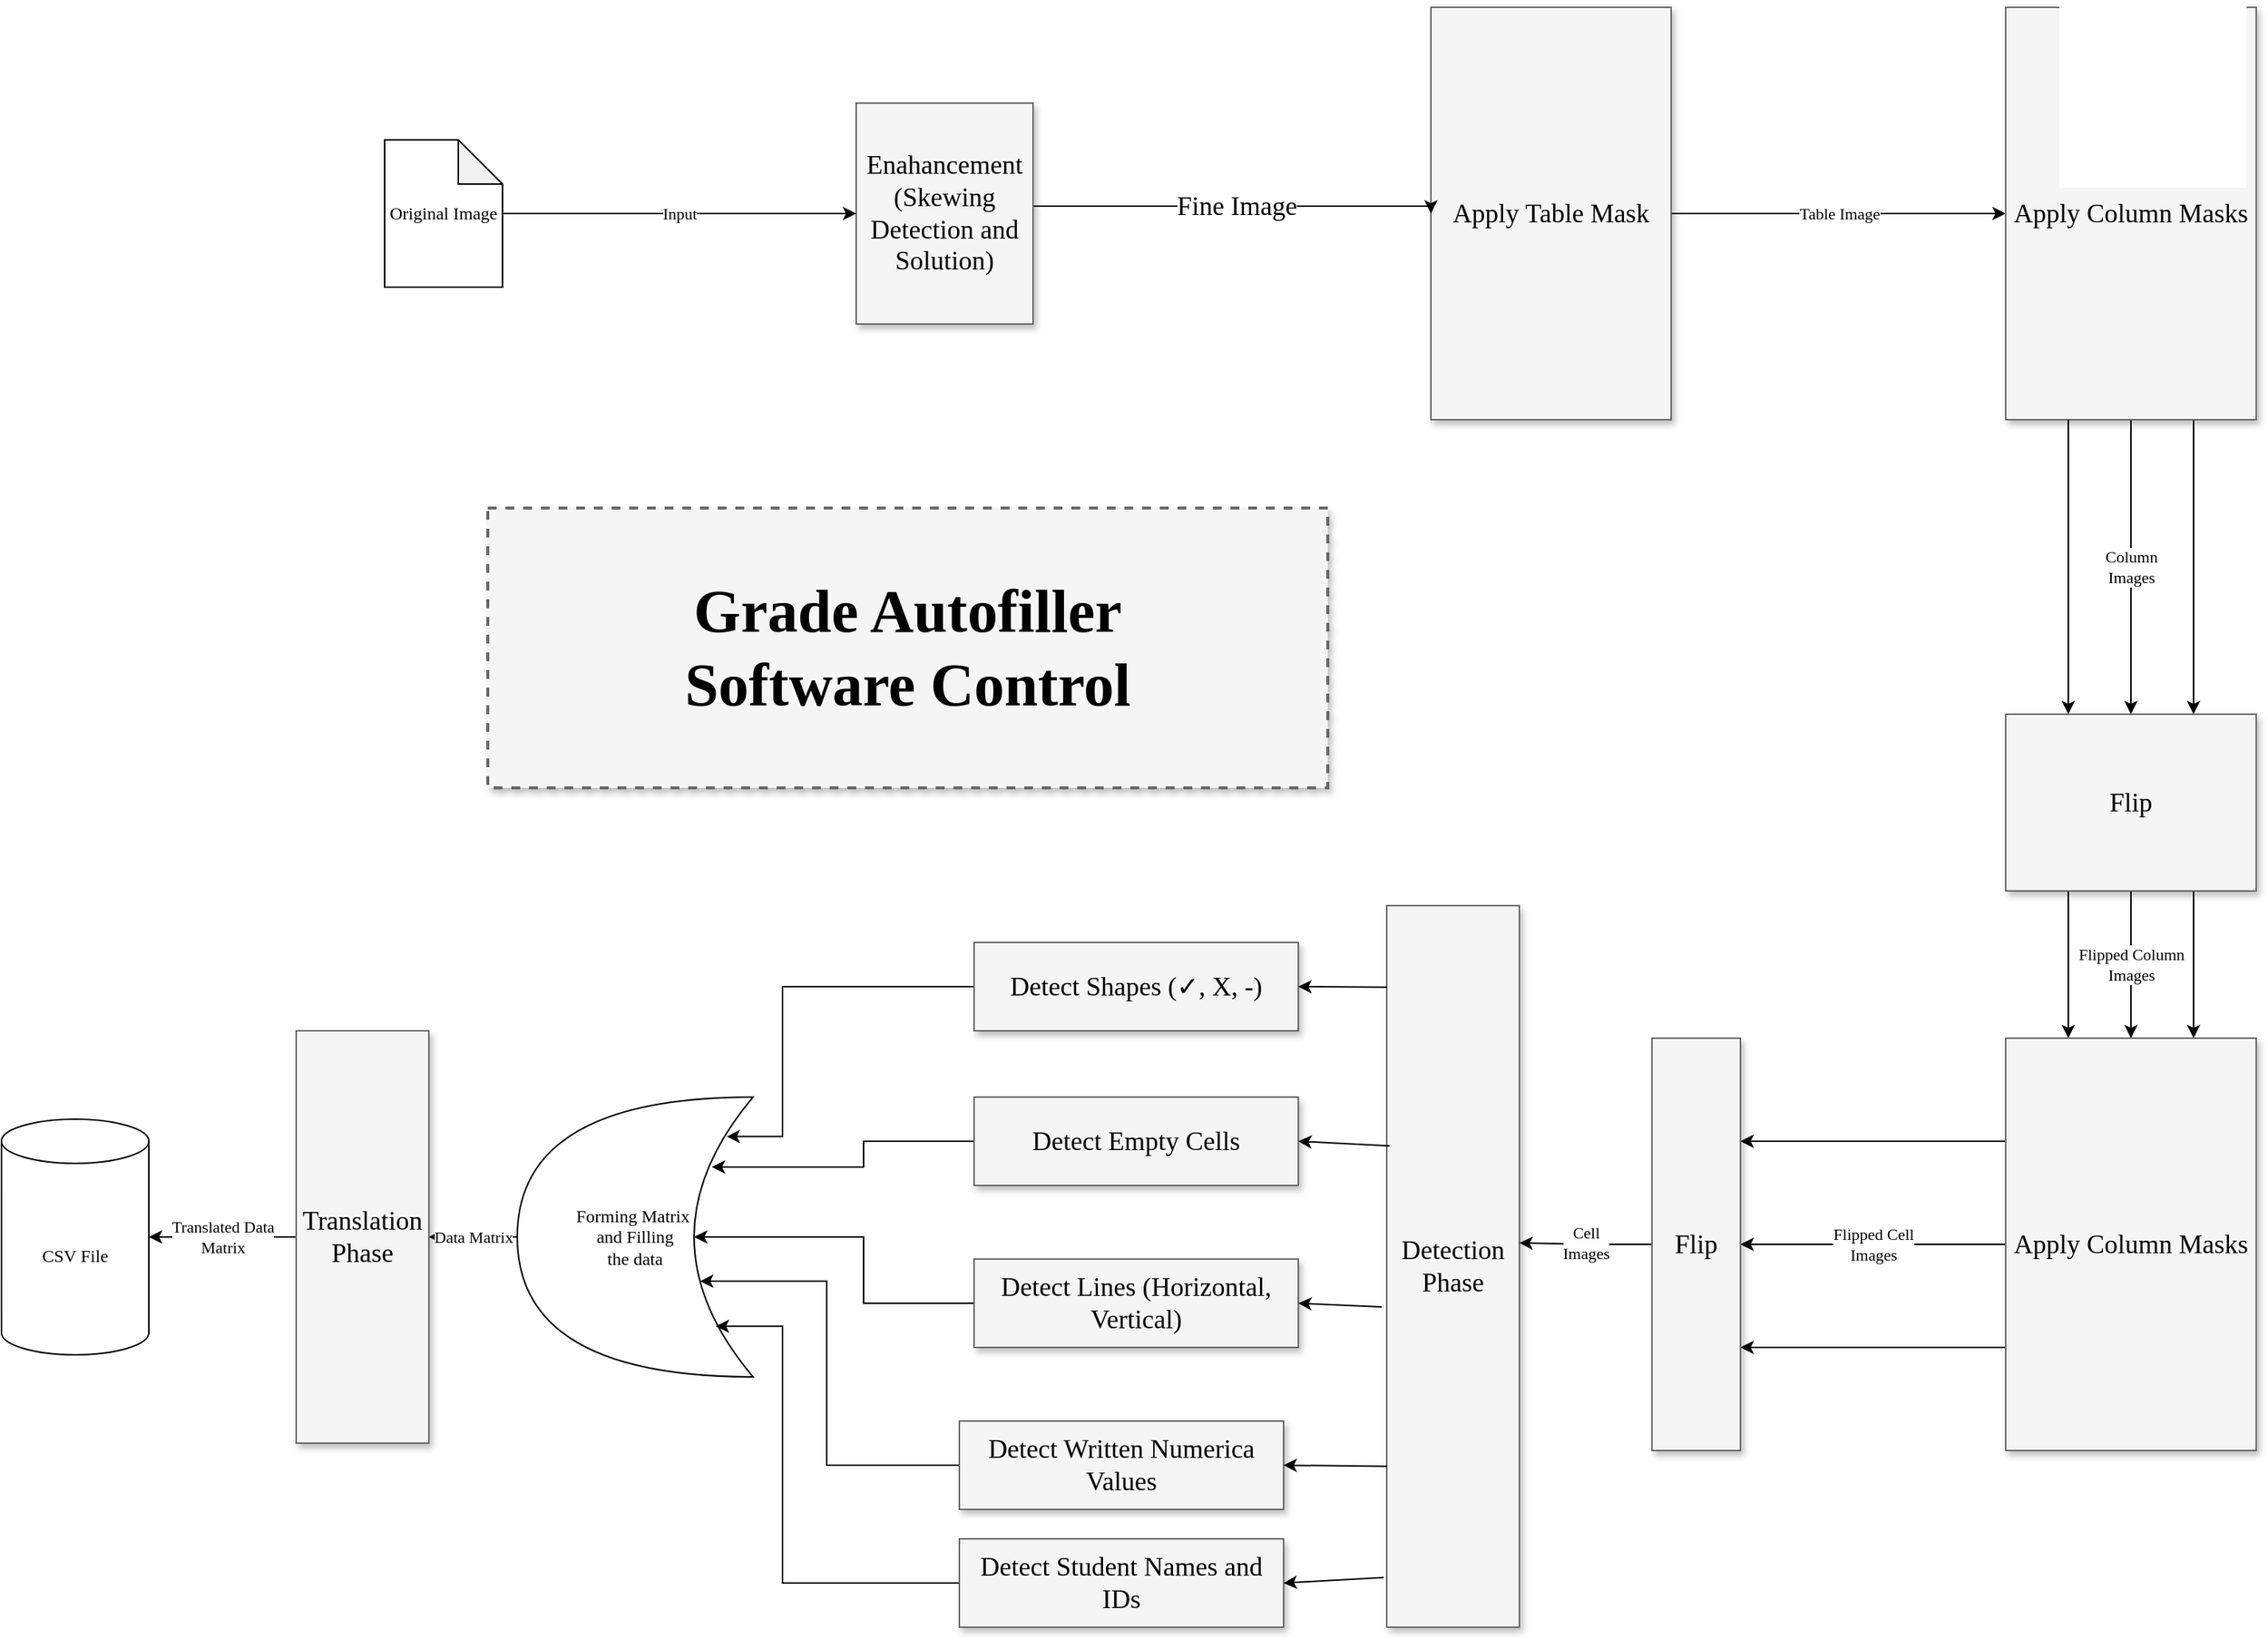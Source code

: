 <mxfile version="20.3.0" type="device"><diagram name="Page-1" id="90a13364-a465-7bf4-72fc-28e22215d7a0"><mxGraphModel dx="1730" dy="1068" grid="1" gridSize="10" guides="1" tooltips="1" connect="1" arrows="1" fold="1" page="1" pageScale="1.5" pageWidth="1169" pageHeight="826" background="none" math="0" shadow="0"><root><mxCell id="0" style=";html=1;"/><mxCell id="1" style=";html=1;" parent="0"/><mxCell id="3a17f1ce550125da-1" value="&lt;font style=&quot;font-size: 41px;&quot;&gt;&lt;b&gt;Grade Autofiller&lt;br&gt;Software Control&lt;/b&gt;&lt;/font&gt;" style="whiteSpace=wrap;html=1;shadow=1;fontSize=20;fillColor=#f5f5f5;strokeColor=#666666;strokeWidth=2;dashed=1;fontFamily=Times New Roman;" parent="1" vertex="1"><mxGeometry x="450" y="430" width="570" height="190" as="geometry"/></mxCell><mxCell id="bZXrbVjtQJRBYidXHTxg-7" value="Table Image" style="edgeStyle=orthogonalEdgeStyle;rounded=0;orthogonalLoop=1;jettySize=auto;html=1;fontFamily=Times New Roman;" edge="1" parent="1" source="3a17f1ce550125da-2" target="bZXrbVjtQJRBYidXHTxg-6"><mxGeometry relative="1" as="geometry"/></mxCell><mxCell id="3a17f1ce550125da-2" value="Apply Table Mask" style="whiteSpace=wrap;html=1;shadow=1;fontSize=18;fillColor=#f5f5f5;strokeColor=#666666;fontFamily=Times New Roman;" parent="1" vertex="1"><mxGeometry x="1090" y="90" width="163" height="280" as="geometry"/></mxCell><mxCell id="bZXrbVjtQJRBYidXHTxg-10" value="Flipped Column&lt;br&gt;Images" style="edgeStyle=orthogonalEdgeStyle;rounded=0;orthogonalLoop=1;jettySize=auto;html=1;fontFamily=Times New Roman;" edge="1" parent="1" source="3a17f1ce550125da-4" target="bZXrbVjtQJRBYidXHTxg-9"><mxGeometry relative="1" as="geometry"/></mxCell><mxCell id="bZXrbVjtQJRBYidXHTxg-56" style="edgeStyle=orthogonalEdgeStyle;rounded=0;orthogonalLoop=1;jettySize=auto;html=1;exitX=1;exitY=0.75;exitDx=0;exitDy=0;entryX=0.25;entryY=0;entryDx=0;entryDy=0;fontFamily=Times New Roman;" edge="1" parent="1" source="3a17f1ce550125da-4" target="bZXrbVjtQJRBYidXHTxg-9"><mxGeometry relative="1" as="geometry"/></mxCell><mxCell id="bZXrbVjtQJRBYidXHTxg-57" style="edgeStyle=orthogonalEdgeStyle;rounded=0;orthogonalLoop=1;jettySize=auto;html=1;exitX=1;exitY=0.25;exitDx=0;exitDy=0;entryX=0.75;entryY=0;entryDx=0;entryDy=0;fontFamily=Times New Roman;" edge="1" parent="1" source="3a17f1ce550125da-4" target="bZXrbVjtQJRBYidXHTxg-9"><mxGeometry relative="1" as="geometry"/></mxCell><mxCell id="3a17f1ce550125da-4" value="Flip" style="whiteSpace=wrap;html=1;shadow=1;fontSize=18;fillColor=#f5f5f5;strokeColor=#666666;direction=south;fontFamily=Times New Roman;" parent="1" vertex="1"><mxGeometry x="1480" y="570" width="170" height="120" as="geometry"/></mxCell><mxCell id="3a17f1ce550125da-20" value="Fine Image" style="edgeStyle=elbowEdgeStyle;rounded=0;html=1;startArrow=none;startFill=0;jettySize=auto;orthogonalLoop=1;fontSize=18;elbow=vertical;entryX=0;entryY=0.5;entryDx=0;entryDy=0;fontFamily=Times New Roman;" parent="1" source="3a17f1ce550125da-8" target="3a17f1ce550125da-2" edge="1"><mxGeometry relative="1" as="geometry"><Array as="points"><mxPoint x="877" y="225"/></Array><mxPoint x="907" y="225.0" as="targetPoint"/></mxGeometry></mxCell><mxCell id="3a17f1ce550125da-8" value="Enahancement&lt;br&gt;(Skewing Detection and Solution)" style="whiteSpace=wrap;html=1;shadow=1;fontSize=18;fillColor=#f5f5f5;strokeColor=#666666;fontFamily=Times New Roman;" parent="1" vertex="1"><mxGeometry x="700" y="155" width="120" height="150" as="geometry"/></mxCell><mxCell id="3a17f1ce550125da-10" value="Detection&lt;br&gt;Phase" style="whiteSpace=wrap;html=1;shadow=1;fontSize=18;fillColor=#f5f5f5;strokeColor=#666666;direction=south;fontFamily=Times New Roman;" parent="1" vertex="1"><mxGeometry x="1060" y="700" width="90" height="490" as="geometry"/></mxCell><mxCell id="bZXrbVjtQJRBYidXHTxg-3" value="Input" style="edgeStyle=orthogonalEdgeStyle;rounded=0;orthogonalLoop=1;jettySize=auto;html=1;entryX=0;entryY=0.5;entryDx=0;entryDy=0;fontFamily=Times New Roman;" edge="1" parent="1" source="bZXrbVjtQJRBYidXHTxg-1" target="3a17f1ce550125da-8"><mxGeometry relative="1" as="geometry"><mxPoint x="677" y="121" as="targetPoint"/></mxGeometry></mxCell><mxCell id="bZXrbVjtQJRBYidXHTxg-1" value="Original Image" style="shape=note;whiteSpace=wrap;html=1;backgroundOutline=1;darkOpacity=0.05;fontFamily=Times New Roman;" vertex="1" parent="1"><mxGeometry x="380" y="180" width="80" height="100" as="geometry"/></mxCell><mxCell id="bZXrbVjtQJRBYidXHTxg-8" value="Column &lt;br&gt;Images" style="edgeStyle=orthogonalEdgeStyle;rounded=0;orthogonalLoop=1;jettySize=auto;html=1;fontFamily=Times New Roman;" edge="1" parent="1" source="bZXrbVjtQJRBYidXHTxg-6" target="3a17f1ce550125da-4"><mxGeometry relative="1" as="geometry"/></mxCell><mxCell id="bZXrbVjtQJRBYidXHTxg-54" style="edgeStyle=orthogonalEdgeStyle;rounded=0;orthogonalLoop=1;jettySize=auto;html=1;exitX=0.75;exitY=1;exitDx=0;exitDy=0;entryX=0;entryY=0.25;entryDx=0;entryDy=0;fontFamily=Times New Roman;" edge="1" parent="1" source="bZXrbVjtQJRBYidXHTxg-6" target="3a17f1ce550125da-4"><mxGeometry relative="1" as="geometry"/></mxCell><mxCell id="bZXrbVjtQJRBYidXHTxg-6" value="Apply Column Masks" style="whiteSpace=wrap;html=1;shadow=1;fontSize=18;fillColor=#f5f5f5;strokeColor=#666666;fontFamily=Times New Roman;" vertex="1" parent="1"><mxGeometry x="1480" y="90" width="170" height="280" as="geometry"/></mxCell><mxCell id="bZXrbVjtQJRBYidXHTxg-12" value="Flipped Cell&lt;br&gt;Images" style="edgeStyle=orthogonalEdgeStyle;rounded=0;orthogonalLoop=1;jettySize=auto;html=1;fontFamily=Times New Roman;" edge="1" parent="1" source="bZXrbVjtQJRBYidXHTxg-9" target="bZXrbVjtQJRBYidXHTxg-11"><mxGeometry relative="1" as="geometry"/></mxCell><mxCell id="bZXrbVjtQJRBYidXHTxg-58" style="edgeStyle=orthogonalEdgeStyle;rounded=0;orthogonalLoop=1;jettySize=auto;html=1;exitX=0;exitY=0.25;exitDx=0;exitDy=0;entryX=0.25;entryY=0;entryDx=0;entryDy=0;fontFamily=Times New Roman;" edge="1" parent="1" source="bZXrbVjtQJRBYidXHTxg-9" target="bZXrbVjtQJRBYidXHTxg-11"><mxGeometry relative="1" as="geometry"/></mxCell><mxCell id="bZXrbVjtQJRBYidXHTxg-59" style="edgeStyle=orthogonalEdgeStyle;rounded=0;orthogonalLoop=1;jettySize=auto;html=1;exitX=0;exitY=0.75;exitDx=0;exitDy=0;entryX=0.75;entryY=0;entryDx=0;entryDy=0;fontFamily=Times New Roman;" edge="1" parent="1" source="bZXrbVjtQJRBYidXHTxg-9" target="bZXrbVjtQJRBYidXHTxg-11"><mxGeometry relative="1" as="geometry"/></mxCell><mxCell id="bZXrbVjtQJRBYidXHTxg-9" value="Apply Column Masks" style="whiteSpace=wrap;html=1;shadow=1;fontSize=18;fillColor=#f5f5f5;strokeColor=#666666;fontFamily=Times New Roman;" vertex="1" parent="1"><mxGeometry x="1480" y="790" width="170" height="280" as="geometry"/></mxCell><mxCell id="bZXrbVjtQJRBYidXHTxg-61" value="Cell&lt;br&gt;Images" style="edgeStyle=orthogonalEdgeStyle;rounded=0;orthogonalLoop=1;jettySize=auto;html=1;exitX=0.5;exitY=1;exitDx=0;exitDy=0;fontFamily=Times New Roman;" edge="1" parent="1" source="bZXrbVjtQJRBYidXHTxg-11"><mxGeometry relative="1" as="geometry"><mxPoint x="1150" y="929" as="targetPoint"/></mxGeometry></mxCell><mxCell id="bZXrbVjtQJRBYidXHTxg-11" value="Flip" style="whiteSpace=wrap;html=1;shadow=1;fontSize=18;fillColor=#f5f5f5;strokeColor=#666666;direction=south;fontFamily=Times New Roman;" vertex="1" parent="1"><mxGeometry x="1240" y="790" width="60" height="280" as="geometry"/></mxCell><mxCell id="bZXrbVjtQJRBYidXHTxg-52" value="" style="endArrow=classic;html=1;rounded=0;entryX=0;entryY=0.75;entryDx=0;entryDy=0;exitX=0.25;exitY=1;exitDx=0;exitDy=0;fontFamily=Times New Roman;" edge="1" parent="1" source="bZXrbVjtQJRBYidXHTxg-6" target="3a17f1ce550125da-4"><mxGeometry width="50" height="50" relative="1" as="geometry"><mxPoint x="1380" y="530" as="sourcePoint"/><mxPoint x="1430" y="480" as="targetPoint"/></mxGeometry></mxCell><mxCell id="bZXrbVjtQJRBYidXHTxg-63" value="CSV File" style="shape=cylinder3;whiteSpace=wrap;html=1;boundedLbl=1;backgroundOutline=1;size=15;fontFamily=Times New Roman;" vertex="1" parent="1"><mxGeometry x="120" y="845" width="100" height="160" as="geometry"/></mxCell><mxCell id="bZXrbVjtQJRBYidXHTxg-75" style="edgeStyle=orthogonalEdgeStyle;rounded=0;orthogonalLoop=1;jettySize=auto;html=1;exitX=0.5;exitY=1;exitDx=0;exitDy=0;entryX=0.112;entryY=0.859;entryDx=0;entryDy=0;entryPerimeter=0;fontFamily=Times New Roman;" edge="1" parent="1" source="bZXrbVjtQJRBYidXHTxg-65" target="bZXrbVjtQJRBYidXHTxg-74"><mxGeometry relative="1" as="geometry"><mxPoint x="690" y="850" as="targetPoint"/><Array as="points"><mxPoint x="650" y="755"/><mxPoint x="650" y="857"/></Array></mxGeometry></mxCell><mxCell id="bZXrbVjtQJRBYidXHTxg-65" value="Detect Shapes (✓, X, -)" style="whiteSpace=wrap;html=1;shadow=1;fontSize=18;fillColor=#f5f5f5;strokeColor=#666666;direction=south;fontFamily=Times New Roman;" vertex="1" parent="1"><mxGeometry x="780" y="725" width="220" height="60" as="geometry"/></mxCell><mxCell id="bZXrbVjtQJRBYidXHTxg-81" style="edgeStyle=orthogonalEdgeStyle;rounded=0;orthogonalLoop=1;jettySize=auto;html=1;exitX=0.5;exitY=1;exitDx=0;exitDy=0;entryX=0.175;entryY=0.75;entryDx=0;entryDy=0;entryPerimeter=0;fontFamily=Times New Roman;" edge="1" parent="1" source="bZXrbVjtQJRBYidXHTxg-66" target="bZXrbVjtQJRBYidXHTxg-74"><mxGeometry relative="1" as="geometry"/></mxCell><mxCell id="bZXrbVjtQJRBYidXHTxg-66" value="Detect Empty Cells" style="whiteSpace=wrap;html=1;shadow=1;fontSize=18;fillColor=#f5f5f5;strokeColor=#666666;direction=south;fontFamily=Times New Roman;" vertex="1" parent="1"><mxGeometry x="780" y="830" width="220" height="60" as="geometry"/></mxCell><mxCell id="bZXrbVjtQJRBYidXHTxg-77" style="edgeStyle=orthogonalEdgeStyle;rounded=0;orthogonalLoop=1;jettySize=auto;html=1;entryX=0.25;entryY=0.5;entryDx=0;entryDy=0;entryPerimeter=0;fontFamily=Times New Roman;" edge="1" parent="1" source="bZXrbVjtQJRBYidXHTxg-67" target="bZXrbVjtQJRBYidXHTxg-74"><mxGeometry relative="1" as="geometry"/></mxCell><mxCell id="bZXrbVjtQJRBYidXHTxg-67" value="Detect Lines (Horizontal, Vertical)" style="whiteSpace=wrap;html=1;shadow=1;fontSize=18;fillColor=#f5f5f5;strokeColor=#666666;direction=south;fontFamily=Times New Roman;" vertex="1" parent="1"><mxGeometry x="780" y="940" width="220" height="60" as="geometry"/></mxCell><mxCell id="bZXrbVjtQJRBYidXHTxg-85" style="edgeStyle=orthogonalEdgeStyle;rounded=0;orthogonalLoop=1;jettySize=auto;html=1;exitX=0.5;exitY=1;exitDx=0;exitDy=0;entryX=0.225;entryY=0.342;entryDx=0;entryDy=0;entryPerimeter=0;fontFamily=Times New Roman;" edge="1" parent="1" source="bZXrbVjtQJRBYidXHTxg-68" target="bZXrbVjtQJRBYidXHTxg-74"><mxGeometry relative="1" as="geometry"><mxPoint x="720" y="990" as="targetPoint"/><Array as="points"><mxPoint x="680" y="1080"/><mxPoint x="680" y="955"/></Array></mxGeometry></mxCell><mxCell id="bZXrbVjtQJRBYidXHTxg-68" value="Detect Written Numerica Values" style="whiteSpace=wrap;html=1;shadow=1;fontSize=18;fillColor=#f5f5f5;strokeColor=#666666;direction=south;fontFamily=Times New Roman;" vertex="1" parent="1"><mxGeometry x="770" y="1050" width="220" height="60" as="geometry"/></mxCell><mxCell id="bZXrbVjtQJRBYidXHTxg-70" value="" style="endArrow=classic;html=1;rounded=0;exitX=0.113;exitY=0.998;exitDx=0;exitDy=0;exitPerimeter=0;entryX=0.5;entryY=0;entryDx=0;entryDy=0;fontFamily=Times New Roman;" edge="1" parent="1" source="3a17f1ce550125da-10" target="bZXrbVjtQJRBYidXHTxg-65"><mxGeometry width="50" height="50" relative="1" as="geometry"><mxPoint x="990" y="690" as="sourcePoint"/><mxPoint x="1040" y="640" as="targetPoint"/></mxGeometry></mxCell><mxCell id="bZXrbVjtQJRBYidXHTxg-71" value="" style="endArrow=classic;html=1;rounded=0;exitX=0.333;exitY=0.979;exitDx=0;exitDy=0;exitPerimeter=0;entryX=0.5;entryY=0;entryDx=0;entryDy=0;fontFamily=Times New Roman;" edge="1" parent="1" source="3a17f1ce550125da-10" target="bZXrbVjtQJRBYidXHTxg-66"><mxGeometry width="50" height="50" relative="1" as="geometry"><mxPoint x="990" y="690" as="sourcePoint"/><mxPoint x="1040" y="640" as="targetPoint"/></mxGeometry></mxCell><mxCell id="bZXrbVjtQJRBYidXHTxg-72" value="" style="endArrow=classic;html=1;rounded=0;entryX=0.5;entryY=0;entryDx=0;entryDy=0;exitX=0.556;exitY=1.037;exitDx=0;exitDy=0;exitPerimeter=0;fontFamily=Times New Roman;" edge="1" parent="1" source="3a17f1ce550125da-10" target="bZXrbVjtQJRBYidXHTxg-67"><mxGeometry width="50" height="50" relative="1" as="geometry"><mxPoint x="1050" y="960" as="sourcePoint"/><mxPoint x="1040" y="640" as="targetPoint"/></mxGeometry></mxCell><mxCell id="bZXrbVjtQJRBYidXHTxg-73" value="" style="endArrow=classic;html=1;rounded=0;entryX=0.5;entryY=0;entryDx=0;entryDy=0;exitX=0.777;exitY=0.998;exitDx=0;exitDy=0;exitPerimeter=0;fontFamily=Times New Roman;" edge="1" parent="1" source="3a17f1ce550125da-10" target="bZXrbVjtQJRBYidXHTxg-68"><mxGeometry width="50" height="50" relative="1" as="geometry"><mxPoint x="1100" y="970.0" as="sourcePoint"/><mxPoint x="1010" y="970.0" as="targetPoint"/></mxGeometry></mxCell><mxCell id="bZXrbVjtQJRBYidXHTxg-83" value="Data Matrix" style="edgeStyle=orthogonalEdgeStyle;rounded=0;orthogonalLoop=1;jettySize=auto;html=1;exitX=1;exitY=0.5;exitDx=0;exitDy=0;exitPerimeter=0;entryX=0.5;entryY=0;entryDx=0;entryDy=0;fontFamily=Times New Roman;" edge="1" parent="1" source="bZXrbVjtQJRBYidXHTxg-74" target="bZXrbVjtQJRBYidXHTxg-82"><mxGeometry relative="1" as="geometry"/></mxCell><mxCell id="bZXrbVjtQJRBYidXHTxg-74" value="Forming Matrix&amp;nbsp;&lt;br&gt;and Filling&lt;br&gt;the data" style="shape=xor;whiteSpace=wrap;html=1;direction=west;fontFamily=Times New Roman;" vertex="1" parent="1"><mxGeometry x="470" y="830" width="160" height="190" as="geometry"/></mxCell><mxCell id="bZXrbVjtQJRBYidXHTxg-84" value="Translated Data&lt;br&gt;Matrix" style="edgeStyle=orthogonalEdgeStyle;rounded=0;orthogonalLoop=1;jettySize=auto;html=1;exitX=0.5;exitY=1;exitDx=0;exitDy=0;entryX=1;entryY=0.5;entryDx=0;entryDy=0;entryPerimeter=0;fontFamily=Times New Roman;" edge="1" parent="1" source="bZXrbVjtQJRBYidXHTxg-82" target="bZXrbVjtQJRBYidXHTxg-63"><mxGeometry relative="1" as="geometry"/></mxCell><mxCell id="bZXrbVjtQJRBYidXHTxg-82" value="Translation Phase" style="whiteSpace=wrap;html=1;shadow=1;fontSize=18;fillColor=#f5f5f5;strokeColor=#666666;direction=south;fontFamily=Times New Roman;" vertex="1" parent="1"><mxGeometry x="320" y="785" width="90" height="280" as="geometry"/></mxCell><mxCell id="bZXrbVjtQJRBYidXHTxg-88" style="edgeStyle=orthogonalEdgeStyle;rounded=0;orthogonalLoop=1;jettySize=auto;html=1;exitX=0.5;exitY=1;exitDx=0;exitDy=0;entryX=0.158;entryY=0.181;entryDx=0;entryDy=0;entryPerimeter=0;fontFamily=Times New Roman;" edge="1" parent="1" source="bZXrbVjtQJRBYidXHTxg-86" target="bZXrbVjtQJRBYidXHTxg-74"><mxGeometry relative="1" as="geometry"><mxPoint x="660" y="990" as="targetPoint"/><Array as="points"><mxPoint x="650" y="1160"/><mxPoint x="650" y="986"/></Array></mxGeometry></mxCell><mxCell id="bZXrbVjtQJRBYidXHTxg-86" value="Detect Student Names and IDs" style="whiteSpace=wrap;html=1;shadow=1;fontSize=18;fillColor=#f5f5f5;strokeColor=#666666;direction=south;fontFamily=Times New Roman;" vertex="1" parent="1"><mxGeometry x="770" y="1130" width="220" height="60" as="geometry"/></mxCell><mxCell id="bZXrbVjtQJRBYidXHTxg-87" value="" style="endArrow=classic;html=1;rounded=0;exitX=0.931;exitY=1.022;exitDx=0;exitDy=0;exitPerimeter=0;entryX=0.5;entryY=0;entryDx=0;entryDy=0;fontFamily=Times New Roman;" edge="1" parent="1" source="3a17f1ce550125da-10" target="bZXrbVjtQJRBYidXHTxg-86"><mxGeometry width="50" height="50" relative="1" as="geometry"><mxPoint x="940" y="750" as="sourcePoint"/><mxPoint x="990" y="700" as="targetPoint"/></mxGeometry></mxCell></root></mxGraphModel></diagram></mxfile>